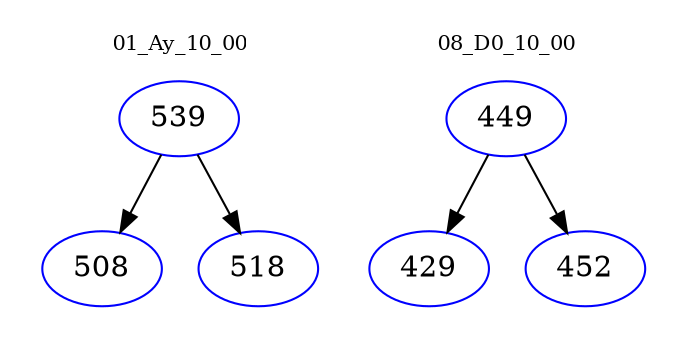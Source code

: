 digraph{
subgraph cluster_0 {
color = white
label = "01_Ay_10_00";
fontsize=10;
T0_539 [label="539", color="blue"]
T0_539 -> T0_508 [color="black"]
T0_508 [label="508", color="blue"]
T0_539 -> T0_518 [color="black"]
T0_518 [label="518", color="blue"]
}
subgraph cluster_1 {
color = white
label = "08_D0_10_00";
fontsize=10;
T1_449 [label="449", color="blue"]
T1_449 -> T1_429 [color="black"]
T1_429 [label="429", color="blue"]
T1_449 -> T1_452 [color="black"]
T1_452 [label="452", color="blue"]
}
}
